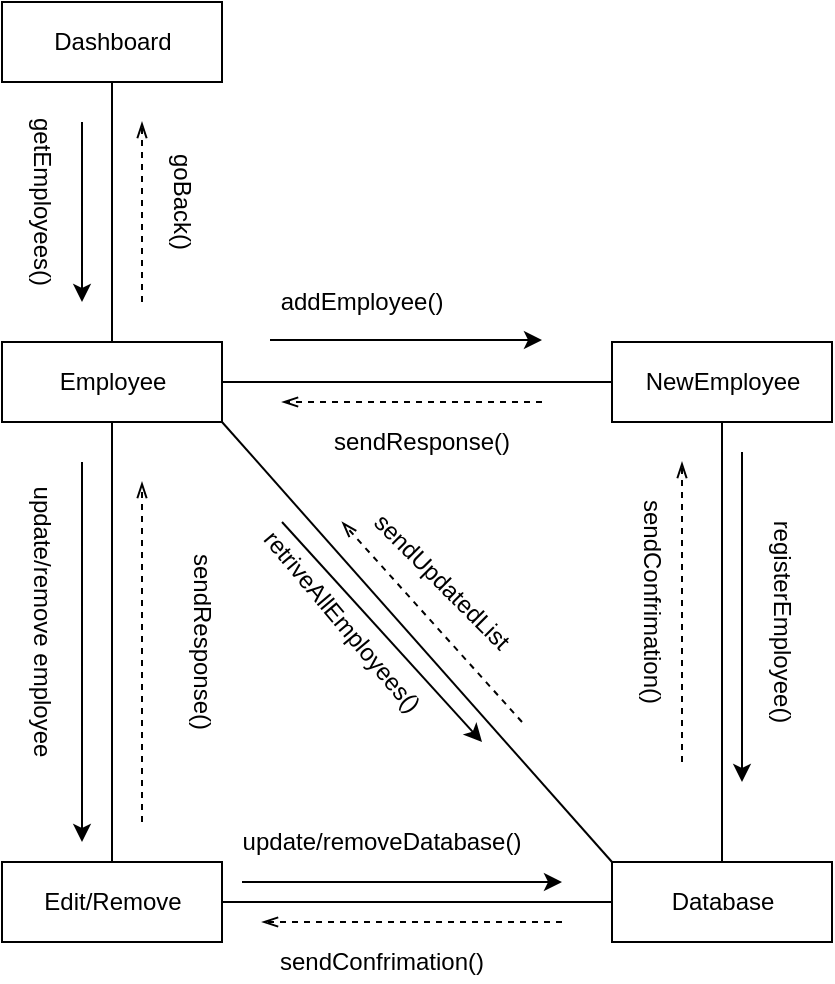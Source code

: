 <mxfile version="13.1.0" type="github"><diagram id="ZE_qAQvoY8ssnQ8Iluw-" name="Page-1"><mxGraphModel dx="1038" dy="548" grid="1" gridSize="10" guides="1" tooltips="1" connect="1" arrows="1" fold="1" page="1" pageScale="1" pageWidth="827" pageHeight="1169" math="0" shadow="0"><root><mxCell id="0"/><mxCell id="1" parent="0"/><mxCell id="fmTODOdTF9D3q_jVtUtt-2" value="Dashboard" style="html=1;" vertex="1" parent="1"><mxGeometry x="280" y="310" width="110" height="40" as="geometry"/></mxCell><mxCell id="fmTODOdTF9D3q_jVtUtt-3" value="Employee" style="html=1;" vertex="1" parent="1"><mxGeometry x="280" y="480" width="110" height="40" as="geometry"/></mxCell><mxCell id="fmTODOdTF9D3q_jVtUtt-4" value="NewEmployee" style="html=1;" vertex="1" parent="1"><mxGeometry x="585" y="480" width="110" height="40" as="geometry"/></mxCell><mxCell id="fmTODOdTF9D3q_jVtUtt-5" value="Database" style="html=1;" vertex="1" parent="1"><mxGeometry x="585" y="740" width="110" height="40" as="geometry"/></mxCell><mxCell id="fmTODOdTF9D3q_jVtUtt-6" value="Edit/Remove" style="html=1;" vertex="1" parent="1"><mxGeometry x="280" y="740" width="110" height="40" as="geometry"/></mxCell><mxCell id="fmTODOdTF9D3q_jVtUtt-7" value="" style="endArrow=none;html=1;exitX=0.5;exitY=1;exitDx=0;exitDy=0;" edge="1" parent="1" source="fmTODOdTF9D3q_jVtUtt-2" target="fmTODOdTF9D3q_jVtUtt-3"><mxGeometry width="50" height="50" relative="1" as="geometry"><mxPoint x="390" y="610" as="sourcePoint"/><mxPoint x="440" y="560" as="targetPoint"/></mxGeometry></mxCell><mxCell id="fmTODOdTF9D3q_jVtUtt-8" value="" style="endArrow=none;html=1;exitX=0;exitY=0.5;exitDx=0;exitDy=0;entryX=1;entryY=0.5;entryDx=0;entryDy=0;" edge="1" parent="1" source="fmTODOdTF9D3q_jVtUtt-4" target="fmTODOdTF9D3q_jVtUtt-3"><mxGeometry width="50" height="50" relative="1" as="geometry"><mxPoint x="345" y="410" as="sourcePoint"/><mxPoint x="345" y="490" as="targetPoint"/></mxGeometry></mxCell><mxCell id="fmTODOdTF9D3q_jVtUtt-9" value="" style="endArrow=none;html=1;entryX=0.5;entryY=1;entryDx=0;entryDy=0;exitX=0.5;exitY=0;exitDx=0;exitDy=0;" edge="1" parent="1" source="fmTODOdTF9D3q_jVtUtt-5" target="fmTODOdTF9D3q_jVtUtt-4"><mxGeometry width="50" height="50" relative="1" as="geometry"><mxPoint x="390" y="610" as="sourcePoint"/><mxPoint x="440" y="560" as="targetPoint"/></mxGeometry></mxCell><mxCell id="fmTODOdTF9D3q_jVtUtt-10" value="" style="endArrow=none;html=1;exitX=0;exitY=0.5;exitDx=0;exitDy=0;entryX=1;entryY=0.5;entryDx=0;entryDy=0;" edge="1" parent="1" source="fmTODOdTF9D3q_jVtUtt-5" target="fmTODOdTF9D3q_jVtUtt-6"><mxGeometry width="50" height="50" relative="1" as="geometry"><mxPoint x="540" y="510" as="sourcePoint"/><mxPoint x="400" y="510" as="targetPoint"/></mxGeometry></mxCell><mxCell id="fmTODOdTF9D3q_jVtUtt-11" value="" style="endArrow=none;html=1;entryX=0.5;entryY=1;entryDx=0;entryDy=0;exitX=0.5;exitY=0;exitDx=0;exitDy=0;" edge="1" parent="1" source="fmTODOdTF9D3q_jVtUtt-6" target="fmTODOdTF9D3q_jVtUtt-3"><mxGeometry width="50" height="50" relative="1" as="geometry"><mxPoint x="595" y="610" as="sourcePoint"/><mxPoint x="595" y="530" as="targetPoint"/></mxGeometry></mxCell><mxCell id="fmTODOdTF9D3q_jVtUtt-12" value="" style="endArrow=classic;html=1;" edge="1" parent="1"><mxGeometry width="50" height="50" relative="1" as="geometry"><mxPoint x="320" y="370" as="sourcePoint"/><mxPoint x="320" y="460" as="targetPoint"/></mxGeometry></mxCell><mxCell id="fmTODOdTF9D3q_jVtUtt-13" value="getEmployees()" style="text;html=1;strokeColor=none;fillColor=none;align=center;verticalAlign=middle;whiteSpace=wrap;rounded=0;rotation=90;" vertex="1" parent="1"><mxGeometry x="280" y="400" width="40" height="20" as="geometry"/></mxCell><mxCell id="fmTODOdTF9D3q_jVtUtt-15" value="addEmployee()" style="text;html=1;strokeColor=none;fillColor=none;align=center;verticalAlign=middle;whiteSpace=wrap;rounded=0;" vertex="1" parent="1"><mxGeometry x="440" y="450" width="40" height="20" as="geometry"/></mxCell><mxCell id="fmTODOdTF9D3q_jVtUtt-16" value="" style="endArrow=classic;html=1;" edge="1" parent="1"><mxGeometry width="50" height="50" relative="1" as="geometry"><mxPoint x="414" y="479" as="sourcePoint"/><mxPoint x="550" y="479" as="targetPoint"/></mxGeometry></mxCell><mxCell id="fmTODOdTF9D3q_jVtUtt-17" value="" style="endArrow=classic;html=1;" edge="1" parent="1"><mxGeometry width="50" height="50" relative="1" as="geometry"><mxPoint x="650" y="535" as="sourcePoint"/><mxPoint x="650" y="700" as="targetPoint"/><Array as="points"/></mxGeometry></mxCell><mxCell id="fmTODOdTF9D3q_jVtUtt-18" value="registerEmployee()" style="text;html=1;strokeColor=none;fillColor=none;align=center;verticalAlign=middle;whiteSpace=wrap;rounded=0;rotation=90;" vertex="1" parent="1"><mxGeometry x="650" y="610" width="40" height="20" as="geometry"/></mxCell><mxCell id="fmTODOdTF9D3q_jVtUtt-19" value="" style="endArrow=classic;html=1;" edge="1" parent="1"><mxGeometry width="50" height="50" relative="1" as="geometry"><mxPoint x="400" y="750" as="sourcePoint"/><mxPoint x="560" y="750" as="targetPoint"/></mxGeometry></mxCell><mxCell id="fmTODOdTF9D3q_jVtUtt-20" value="update/removeDatabase()" style="text;html=1;strokeColor=none;fillColor=none;align=center;verticalAlign=middle;whiteSpace=wrap;rounded=0;" vertex="1" parent="1"><mxGeometry x="450" y="720" width="40" height="20" as="geometry"/></mxCell><mxCell id="fmTODOdTF9D3q_jVtUtt-21" value="" style="endArrow=classic;html=1;" edge="1" parent="1"><mxGeometry width="50" height="50" relative="1" as="geometry"><mxPoint x="320" y="540" as="sourcePoint"/><mxPoint x="320" y="730" as="targetPoint"/></mxGeometry></mxCell><mxCell id="fmTODOdTF9D3q_jVtUtt-22" value="update/remove employee" style="text;html=1;strokeColor=none;fillColor=none;align=center;verticalAlign=middle;whiteSpace=wrap;rounded=0;rotation=90;" vertex="1" parent="1"><mxGeometry x="230" y="610" width="140" height="20" as="geometry"/></mxCell><mxCell id="fmTODOdTF9D3q_jVtUtt-24" value="" style="endArrow=none;html=1;exitX=0;exitY=0;exitDx=0;exitDy=0;entryX=1;entryY=1;entryDx=0;entryDy=0;" edge="1" parent="1" source="fmTODOdTF9D3q_jVtUtt-5" target="fmTODOdTF9D3q_jVtUtt-3"><mxGeometry width="50" height="50" relative="1" as="geometry"><mxPoint x="550" y="510" as="sourcePoint"/><mxPoint x="400" y="510" as="targetPoint"/></mxGeometry></mxCell><mxCell id="fmTODOdTF9D3q_jVtUtt-25" value="sendResponse()" style="text;html=1;strokeColor=none;fillColor=none;align=center;verticalAlign=middle;whiteSpace=wrap;rounded=0;rotation=0;" vertex="1" parent="1"><mxGeometry x="470" y="520" width="40" height="20" as="geometry"/></mxCell><mxCell id="fmTODOdTF9D3q_jVtUtt-26" value="" style="endArrow=classic;html=1;" edge="1" parent="1"><mxGeometry width="50" height="50" relative="1" as="geometry"><mxPoint x="420" y="570" as="sourcePoint"/><mxPoint x="520" y="680" as="targetPoint"/></mxGeometry></mxCell><mxCell id="fmTODOdTF9D3q_jVtUtt-27" value="retriveAllEmployees()" style="text;html=1;strokeColor=none;fillColor=none;align=center;verticalAlign=middle;whiteSpace=wrap;rounded=0;rotation=50;" vertex="1" parent="1"><mxGeometry x="430" y="610" width="40" height="20" as="geometry"/></mxCell><mxCell id="fmTODOdTF9D3q_jVtUtt-28" value="" style="endArrow=openThin;html=1;dashed=1;endFill=0;" edge="1" parent="1"><mxGeometry width="50" height="50" relative="1" as="geometry"><mxPoint x="540" y="670" as="sourcePoint"/><mxPoint x="450" y="570" as="targetPoint"/></mxGeometry></mxCell><mxCell id="fmTODOdTF9D3q_jVtUtt-29" value="" style="endArrow=openThin;html=1;dashed=1;endFill=0;" edge="1" parent="1"><mxGeometry width="50" height="50" relative="1" as="geometry"><mxPoint x="550" y="510" as="sourcePoint"/><mxPoint x="420" y="510" as="targetPoint"/></mxGeometry></mxCell><mxCell id="fmTODOdTF9D3q_jVtUtt-30" value="" style="endArrow=openThin;html=1;dashed=1;endFill=0;" edge="1" parent="1"><mxGeometry width="50" height="50" relative="1" as="geometry"><mxPoint x="620" y="690" as="sourcePoint"/><mxPoint x="620" y="540" as="targetPoint"/></mxGeometry></mxCell><mxCell id="fmTODOdTF9D3q_jVtUtt-31" value="" style="endArrow=openThin;html=1;dashed=1;endFill=0;" edge="1" parent="1"><mxGeometry width="50" height="50" relative="1" as="geometry"><mxPoint x="560" y="770" as="sourcePoint"/><mxPoint x="410" y="770" as="targetPoint"/></mxGeometry></mxCell><mxCell id="fmTODOdTF9D3q_jVtUtt-32" value="" style="endArrow=openThin;html=1;dashed=1;endFill=0;" edge="1" parent="1"><mxGeometry width="50" height="50" relative="1" as="geometry"><mxPoint x="350" y="720" as="sourcePoint"/><mxPoint x="350" y="550" as="targetPoint"/></mxGeometry></mxCell><mxCell id="fmTODOdTF9D3q_jVtUtt-35" value="sendConfrimation()" style="text;html=1;strokeColor=none;fillColor=none;align=center;verticalAlign=middle;whiteSpace=wrap;rounded=0;" vertex="1" parent="1"><mxGeometry x="450" y="780" width="40" height="20" as="geometry"/></mxCell><mxCell id="fmTODOdTF9D3q_jVtUtt-36" value="sendConfrimation()" style="text;html=1;strokeColor=none;fillColor=none;align=center;verticalAlign=middle;whiteSpace=wrap;rounded=0;rotation=90;" vertex="1" parent="1"><mxGeometry x="585" y="600" width="40" height="20" as="geometry"/></mxCell><mxCell id="fmTODOdTF9D3q_jVtUtt-37" value="sendResponse()" style="text;html=1;strokeColor=none;fillColor=none;align=center;verticalAlign=middle;whiteSpace=wrap;rounded=0;rotation=90;" vertex="1" parent="1"><mxGeometry x="360" y="620" width="40" height="20" as="geometry"/></mxCell><mxCell id="fmTODOdTF9D3q_jVtUtt-38" value="" style="endArrow=openThin;html=1;endFill=0;dashed=1;" edge="1" parent="1"><mxGeometry width="50" height="50" relative="1" as="geometry"><mxPoint x="350" y="460" as="sourcePoint"/><mxPoint x="350" y="370" as="targetPoint"/></mxGeometry></mxCell><mxCell id="fmTODOdTF9D3q_jVtUtt-39" value="goBack()" style="text;html=1;strokeColor=none;fillColor=none;align=center;verticalAlign=middle;whiteSpace=wrap;rounded=0;rotation=90;" vertex="1" parent="1"><mxGeometry x="350" y="400" width="40" height="20" as="geometry"/></mxCell><mxCell id="fmTODOdTF9D3q_jVtUtt-40" value="sendUpdatedList" style="text;html=1;strokeColor=none;fillColor=none;align=center;verticalAlign=middle;whiteSpace=wrap;rounded=0;rotation=45;" vertex="1" parent="1"><mxGeometry x="480" y="590" width="40" height="20" as="geometry"/></mxCell></root></mxGraphModel></diagram></mxfile>